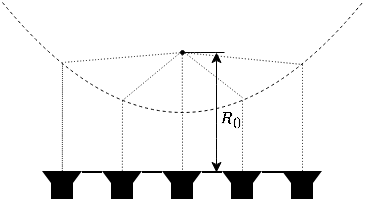 <mxfile version="18.1.3" type="device"><diagram id="jg1-A4N6G6enrbhckPsy" name="Page-1"><mxGraphModel dx="191" dy="111" grid="1" gridSize="10" guides="1" tooltips="1" connect="1" arrows="1" fold="1" page="1" pageScale="1" pageWidth="850" pageHeight="1100" math="1" shadow="0"><root><mxCell id="0"/><mxCell id="1" parent="0"/><mxCell id="7oLpw7WFOi-pu63skHjt-1" value="" style="endArrow=none;html=1;rounded=0;" parent="1" edge="1"><mxGeometry width="50" height="50" relative="1" as="geometry"><mxPoint x="470" y="250" as="sourcePoint"/><mxPoint x="460" y="250" as="targetPoint"/></mxGeometry></mxCell><mxCell id="7oLpw7WFOi-pu63skHjt-2" value="" style="endArrow=none;html=1;rounded=0;" parent="1" edge="1"><mxGeometry width="50" height="50" relative="1" as="geometry"><mxPoint x="440" y="250" as="sourcePoint"/><mxPoint x="430" y="250" as="targetPoint"/></mxGeometry></mxCell><mxCell id="7oLpw7WFOi-pu63skHjt-7" value="" style="group;fillColor=none;rotation=-90;" parent="1" vertex="1" connectable="0"><mxGeometry x="443" y="243" width="14" height="25" as="geometry"/></mxCell><mxCell id="7oLpw7WFOi-pu63skHjt-5" value="" style="rounded=0;whiteSpace=wrap;html=1;fillColor=#000000;rotation=-90;" parent="7oLpw7WFOi-pu63skHjt-7" vertex="1"><mxGeometry x="2" y="10" width="10" height="10" as="geometry"/></mxCell><mxCell id="7oLpw7WFOi-pu63skHjt-6" value="" style="triangle;whiteSpace=wrap;html=1;rotation=-270;fillColor=#000000;" parent="7oLpw7WFOi-pu63skHjt-7" vertex="1"><mxGeometry x="1" y="4" width="12" height="18" as="geometry"/></mxCell><mxCell id="7oLpw7WFOi-pu63skHjt-9" value="" style="group;fillColor=none;rotation=-90;" parent="1" vertex="1" connectable="0"><mxGeometry x="413" y="243" width="14" height="25" as="geometry"/></mxCell><mxCell id="7oLpw7WFOi-pu63skHjt-10" value="" style="rounded=0;whiteSpace=wrap;html=1;fillColor=#000000;rotation=-90;" parent="7oLpw7WFOi-pu63skHjt-9" vertex="1"><mxGeometry x="2" y="10" width="10" height="10" as="geometry"/></mxCell><mxCell id="7oLpw7WFOi-pu63skHjt-11" value="" style="triangle;whiteSpace=wrap;html=1;rotation=-270;fillColor=#000000;" parent="7oLpw7WFOi-pu63skHjt-9" vertex="1"><mxGeometry x="1" y="4" width="12" height="18" as="geometry"/></mxCell><mxCell id="7oLpw7WFOi-pu63skHjt-12" value="" style="endArrow=none;html=1;rounded=0;" parent="1" edge="1"><mxGeometry width="50" height="50" relative="1" as="geometry"><mxPoint x="410" y="250" as="sourcePoint"/><mxPoint x="400" y="250" as="targetPoint"/></mxGeometry></mxCell><mxCell id="7oLpw7WFOi-pu63skHjt-13" value="" style="group;fillColor=none;rotation=-90;" parent="1" vertex="1" connectable="0"><mxGeometry x="473" y="243" width="14" height="25" as="geometry"/></mxCell><mxCell id="7oLpw7WFOi-pu63skHjt-14" value="" style="rounded=0;whiteSpace=wrap;html=1;fillColor=#000000;rotation=-90;" parent="7oLpw7WFOi-pu63skHjt-13" vertex="1"><mxGeometry x="2" y="10" width="10" height="10" as="geometry"/></mxCell><mxCell id="7oLpw7WFOi-pu63skHjt-15" value="" style="triangle;whiteSpace=wrap;html=1;rotation=-270;fillColor=#000000;" parent="7oLpw7WFOi-pu63skHjt-13" vertex="1"><mxGeometry x="1" y="4" width="12" height="18" as="geometry"/></mxCell><mxCell id="7oLpw7WFOi-pu63skHjt-16" value="" style="endArrow=none;html=1;rounded=0;" parent="1" edge="1"><mxGeometry width="50" height="50" relative="1" as="geometry"><mxPoint x="500" y="250" as="sourcePoint"/><mxPoint x="490" y="250" as="targetPoint"/><Array as="points"><mxPoint x="501" y="250"/></Array></mxGeometry></mxCell><mxCell id="b7B_fwGBII_m7T3D0SxC-3" value="" style="group;fillColor=none;rotation=-90;" vertex="1" connectable="0" parent="1"><mxGeometry x="383" y="243" width="14" height="25" as="geometry"/></mxCell><mxCell id="b7B_fwGBII_m7T3D0SxC-4" value="" style="rounded=0;whiteSpace=wrap;html=1;fillColor=#000000;rotation=-90;" vertex="1" parent="b7B_fwGBII_m7T3D0SxC-3"><mxGeometry x="2" y="10" width="10" height="10" as="geometry"/></mxCell><mxCell id="b7B_fwGBII_m7T3D0SxC-5" value="" style="triangle;whiteSpace=wrap;html=1;rotation=-270;fillColor=#000000;" vertex="1" parent="b7B_fwGBII_m7T3D0SxC-3"><mxGeometry x="1" y="4" width="12" height="18" as="geometry"/></mxCell><mxCell id="b7B_fwGBII_m7T3D0SxC-6" value="" style="group;fillColor=none;rotation=-90;" vertex="1" connectable="0" parent="1"><mxGeometry x="503" y="243" width="14" height="25" as="geometry"/></mxCell><mxCell id="b7B_fwGBII_m7T3D0SxC-7" value="" style="rounded=0;whiteSpace=wrap;html=1;fillColor=#000000;rotation=-90;" vertex="1" parent="b7B_fwGBII_m7T3D0SxC-6"><mxGeometry x="2" y="10" width="10" height="10" as="geometry"/></mxCell><mxCell id="b7B_fwGBII_m7T3D0SxC-8" value="" style="triangle;whiteSpace=wrap;html=1;rotation=-270;fillColor=#000000;" vertex="1" parent="b7B_fwGBII_m7T3D0SxC-6"><mxGeometry x="1" y="4" width="12" height="18" as="geometry"/></mxCell><mxCell id="b7B_fwGBII_m7T3D0SxC-122" value="" style="endArrow=none;html=1;fontFamily=CMU Serif Roman;fontSize=9;startSize=4;endSize=4;sourcePerimeterSpacing=0;strokeWidth=0.5;curved=1;dashed=1;" edge="1" parent="1"><mxGeometry width="50" height="50" relative="1" as="geometry"><mxPoint x="360" y="165" as="sourcePoint"/><mxPoint x="540" y="165" as="targetPoint"/><Array as="points"><mxPoint x="450" y="275"/></Array></mxGeometry></mxCell><mxCell id="b7B_fwGBII_m7T3D0SxC-183" value="" style="endArrow=none;html=1;fontFamily=CMU Serif Roman;fontSize=9;startSize=4;endSize=4;sourcePerimeterSpacing=0;strokeWidth=0.5;curved=1;exitX=0;exitY=0.5;exitDx=0;exitDy=0;dashed=1;dashPattern=1 2;" edge="1" parent="1"><mxGeometry width="50" height="50" relative="1" as="geometry"><mxPoint x="510" y="255" as="sourcePoint"/><mxPoint x="510" y="195" as="targetPoint"/></mxGeometry></mxCell><mxCell id="b7B_fwGBII_m7T3D0SxC-184" value="" style="endArrow=none;html=1;fontFamily=CMU Serif Roman;fontSize=9;startSize=4;endSize=4;sourcePerimeterSpacing=0;strokeWidth=0.5;curved=1;exitX=0;exitY=0.5;exitDx=0;exitDy=0;dashed=1;dashPattern=1 1;" edge="1" parent="1"><mxGeometry width="50" height="50" relative="1" as="geometry"><mxPoint x="389.92" y="255" as="sourcePoint"/><mxPoint x="390" y="195" as="targetPoint"/></mxGeometry></mxCell><mxCell id="b7B_fwGBII_m7T3D0SxC-185" value="" style="endArrow=none;html=1;fontFamily=CMU Serif Roman;fontSize=9;startSize=4;endSize=4;sourcePerimeterSpacing=0;strokeWidth=0.5;curved=1;dashed=1;dashPattern=1 2;" edge="1" parent="1"><mxGeometry width="50" height="50" relative="1" as="geometry"><mxPoint x="480" y="261" as="sourcePoint"/><mxPoint x="480" y="213" as="targetPoint"/></mxGeometry></mxCell><mxCell id="b7B_fwGBII_m7T3D0SxC-186" value="" style="endArrow=none;html=1;fontFamily=CMU Serif Roman;fontSize=9;startSize=4;endSize=4;sourcePerimeterSpacing=0;strokeWidth=0.5;curved=1;dashed=1;dashPattern=1 2;" edge="1" parent="1"><mxGeometry width="50" height="50" relative="1" as="geometry"><mxPoint x="419.92" y="252" as="sourcePoint"/><mxPoint x="420" y="213" as="targetPoint"/></mxGeometry></mxCell><mxCell id="b7B_fwGBII_m7T3D0SxC-187" value="" style="endArrow=none;html=1;fontFamily=CMU Serif Roman;fontSize=9;startSize=4;endSize=4;sourcePerimeterSpacing=0;strokeWidth=0.5;curved=1;dashed=1;dashPattern=1 2;exitX=0;exitY=0.5;exitDx=0;exitDy=0;" edge="1" parent="1" source="7oLpw7WFOi-pu63skHjt-6"><mxGeometry width="50" height="50" relative="1" as="geometry"><mxPoint x="449.92" y="248" as="sourcePoint"/><mxPoint x="450" y="220" as="targetPoint"/></mxGeometry></mxCell><mxCell id="b7B_fwGBII_m7T3D0SxC-197" value="" style="endArrow=none;html=1;fontFamily=CMU Serif Roman;fontSize=9;startSize=4;endSize=4;sourcePerimeterSpacing=0;strokeWidth=0.5;curved=1;dashed=1;dashPattern=1 2;exitX=0;exitY=0.5;exitDx=0;exitDy=0;" edge="1" parent="1"><mxGeometry width="50" height="50" relative="1" as="geometry"><mxPoint x="449.92" y="220" as="sourcePoint"/><mxPoint x="449.92" y="190" as="targetPoint"/></mxGeometry></mxCell><mxCell id="b7B_fwGBII_m7T3D0SxC-198" value="" style="endArrow=none;html=1;fontFamily=CMU Serif Roman;fontSize=9;startSize=4;endSize=4;sourcePerimeterSpacing=0;strokeWidth=0.5;curved=1;dashed=1;dashPattern=1 2;" edge="1" parent="1"><mxGeometry width="50" height="50" relative="1" as="geometry"><mxPoint x="479.92" y="212.5" as="sourcePoint"/><mxPoint x="451" y="190" as="targetPoint"/></mxGeometry></mxCell><mxCell id="b7B_fwGBII_m7T3D0SxC-199" value="" style="endArrow=none;html=1;fontFamily=CMU Serif Roman;fontSize=9;startSize=4;endSize=4;sourcePerimeterSpacing=0;strokeWidth=0.5;curved=1;dashed=1;dashPattern=1 2;" edge="1" parent="1"><mxGeometry width="50" height="50" relative="1" as="geometry"><mxPoint x="450" y="190" as="sourcePoint"/><mxPoint x="510" y="196" as="targetPoint"/></mxGeometry></mxCell><mxCell id="b7B_fwGBII_m7T3D0SxC-200" value="" style="endArrow=none;html=1;fontFamily=CMU Serif Roman;fontSize=9;startSize=4;endSize=4;sourcePerimeterSpacing=0;strokeWidth=0.5;curved=1;dashed=1;dashPattern=1 2;" edge="1" parent="1"><mxGeometry width="50" height="50" relative="1" as="geometry"><mxPoint x="420" y="214" as="sourcePoint"/><mxPoint x="449" y="190" as="targetPoint"/></mxGeometry></mxCell><mxCell id="b7B_fwGBII_m7T3D0SxC-201" value="" style="endArrow=none;html=1;fontFamily=CMU Serif Roman;fontSize=9;startSize=4;endSize=4;sourcePerimeterSpacing=0;strokeWidth=0.5;curved=1;dashed=1;dashPattern=1 2;" edge="1" parent="1"><mxGeometry width="50" height="50" relative="1" as="geometry"><mxPoint x="390" y="195" as="sourcePoint"/><mxPoint x="450" y="190" as="targetPoint"/></mxGeometry></mxCell><mxCell id="b7B_fwGBII_m7T3D0SxC-203" value="" style="endArrow=none;html=1;fontFamily=CMU Serif Roman;fontSize=9;startSize=4;endSize=4;sourcePerimeterSpacing=0;strokeWidth=0.5;curved=1;" edge="1" parent="1"><mxGeometry width="50" height="50" relative="1" as="geometry"><mxPoint x="451" y="190" as="sourcePoint"/><mxPoint x="471" y="190" as="targetPoint"/></mxGeometry></mxCell><mxCell id="b7B_fwGBII_m7T3D0SxC-204" value="" style="ellipse;whiteSpace=wrap;html=1;fontFamily=CMU Serif Roman;fontSize=9;strokeColor=default;strokeWidth=0.5;fillColor=#000000;gradientColor=none;" vertex="1" parent="1"><mxGeometry x="449" y="189" width="2" height="2" as="geometry"/></mxCell><mxCell id="b7B_fwGBII_m7T3D0SxC-206" value="" style="endArrow=classic;startArrow=classic;html=1;fontFamily=CMU Serif Roman;fontSize=9;startSize=4;endSize=4;sourcePerimeterSpacing=0;strokeWidth=0.5;curved=1;" edge="1" parent="1"><mxGeometry width="50" height="50" relative="1" as="geometry"><mxPoint x="467" y="250" as="sourcePoint"/><mxPoint x="467" y="190" as="targetPoint"/></mxGeometry></mxCell><mxCell id="b7B_fwGBII_m7T3D0SxC-207" value="$$R_0$$" style="text;html=1;strokeColor=none;fillColor=none;align=center;verticalAlign=middle;whiteSpace=wrap;rounded=0;fontFamily=CMU Serif Roman;fontSize=8;" vertex="1" parent="1"><mxGeometry x="444" y="208" width="60" height="30" as="geometry"/></mxCell></root></mxGraphModel></diagram></mxfile>